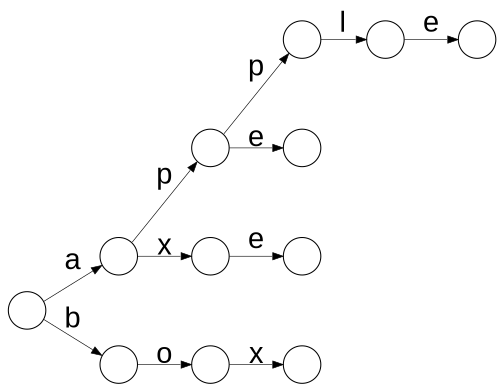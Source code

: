 digraph Trie {
	rankdir=LR;
	splines=line;
	margin=0.0;
	graph [nodesep=0.45 ranksep=0.25]
    	node [shape=circle margin="0.03" fixedsize=true penwidth="0.5" radius=0.2 height=.25 label=" "];
    	edge [arrowsize=.5 penwidth="0.3" fontname="Arial"]
	r -> ra [label="a"]
	r -> rb [label="b"]

	rb -> ro [label="o"]
	ro -> rx [label="x"]

	ra -> rp [label="p"]
	rp -> rp2 [label="p"]
	rp2 -> rl [label="l"]
	rl -> re [label="e"]

	rp -> re2 [label="e"]

	ra -> rx2 [label="x"]
	rx2 -> re3 [label="e"]
}

